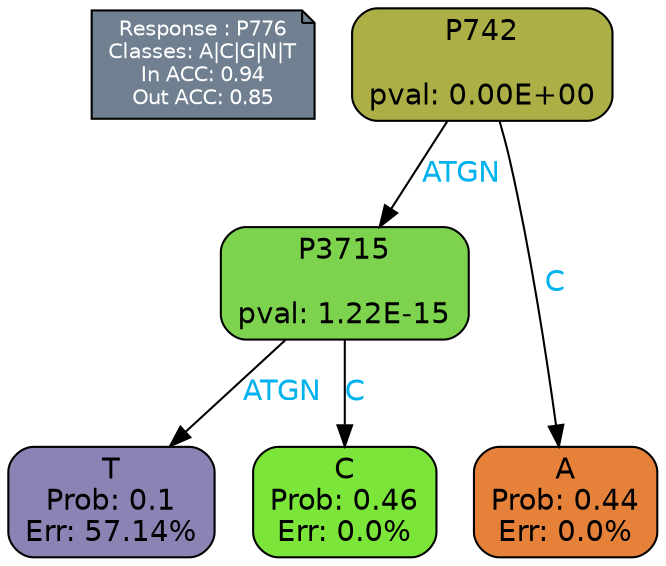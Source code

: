 digraph Tree {
node [shape=box, style="filled, rounded", color="black", fontname=helvetica] ;
graph [ranksep=equally, splines=polylines, bgcolor=transparent, dpi=600] ;
edge [fontname=helvetica] ;
LEGEND [label="Response : P776
Classes: A|C|G|N|T
In ACC: 0.94
Out ACC: 0.85
",shape=note,align=left,style=filled,fillcolor="slategray",fontcolor="white",fontsize=10];1 [label="P742

pval: 0.00E+00", fillcolor="#abaf45"] ;
2 [label="P3715

pval: 1.22E-15", fillcolor="#7ed34e"] ;
3 [label="T
Prob: 0.1
Err: 57.14%", fillcolor="#8c82b3"] ;
4 [label="C
Prob: 0.46
Err: 0.0%", fillcolor="#7be539"] ;
5 [label="A
Prob: 0.44
Err: 0.0%", fillcolor="#e58139"] ;
1 -> 2 [label="ATGN",fontcolor=deepskyblue2] ;
1 -> 5 [label="C",fontcolor=deepskyblue2] ;
2 -> 3 [label="ATGN",fontcolor=deepskyblue2] ;
2 -> 4 [label="C",fontcolor=deepskyblue2] ;
{rank = same; 3;4;5;}{rank = same; LEGEND;1;}}